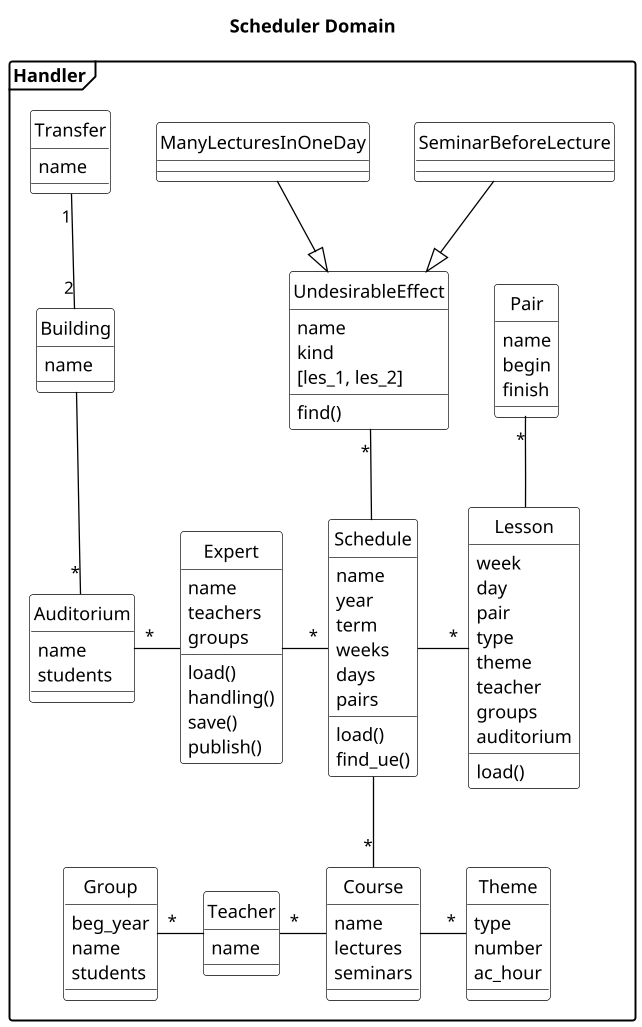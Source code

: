PlantUML
@startuml
title Scheduler Domain
skinparam class {
BackgroundColor White
ArrowColor Black
BorderColor Black
}
skinparam object {
BackgroundColor White
ArrowColor Black
BorderColor Black
}
hide circle
'hide members
scale 1.3
skinparam DefaultTextAlignment left
skinparam shadowing false
'skinparam monochrome true
skinparam packageStyle frame

package Handler {

class UndesirableEffect{
name
kind
[les_1, les_2]
find()
}
class SeminarBeforeLecture{
}
class ManyLecturesInOneDay{
}
class Expert{
name
teachers
groups
load()
handling()
save()
publish()
}
class Schedule{
name
year
term
weeks
days
pairs
load()
find_ue()
}
class Lesson{
week
day
pair
type
theme
teacher
groups
auditorium
load()
}
class Teacher{
name
'e-mail
}
class Course{
name
lectures
seminars
'workload
}
class Pair {
name
begin
finish
'}
'class Student{
'id
'e-mail
}
class Group{
beg_year
name
students
'students
}
class Transfer {
name
}
class Building {
name
}
class Auditorium {
name
students
'address
}
class Theme{
type
number
ac_hour
}

Expert -"*" Schedule
Schedule -"*" Lesson
UndesirableEffect "*"--Schedule
SeminarBeforeLecture --|> UndesirableEffect
ManyLecturesInOneDay --|> UndesirableEffect
Schedule --"*" Course
Group "*"-Teacher
Pair "*"-- Lesson
Course -"*" Theme
Auditorium "*"- Expert
Teacher "*"- Course
Transfer "1"--"2" Building
Building --"*" Auditorium
'Group -"*" Student
@enduml

Смысл терминов:
workload - нагрузка
UndesirableEffect - Предупреждение
Error – Ошибка
Schedule - Расписание
   term - семестр
Lesson – Занятие
   face-to-face - очное
Pair -  Пара
Group - Группа
Student - Студент
Building  - Корпус
Auditorium - Аудитория
Transfer  - Трансфер
Route – маршрут
Course - Рабочая программа
Teacher - Преподаватель
Expert - Эксперт
    handling - обработка
Route – маршрут